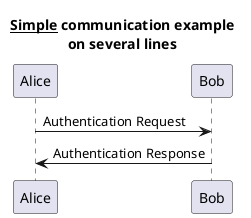 @startuml

title __Simple__ communication example\non several lines

Alice -> Bob: Authentication Request
Bob -> Alice: Authentication Response

@enduml